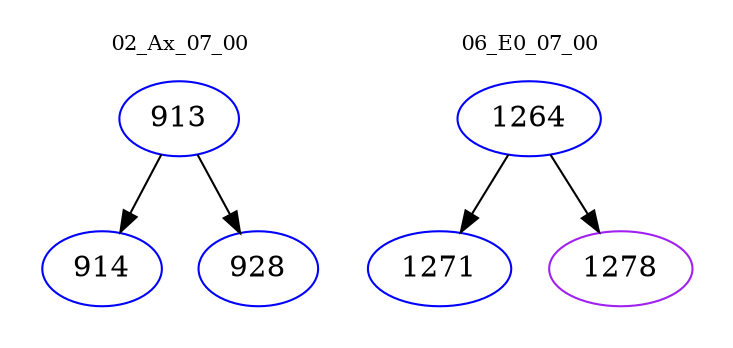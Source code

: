 digraph{
subgraph cluster_0 {
color = white
label = "02_Ax_07_00";
fontsize=10;
T0_913 [label="913", color="blue"]
T0_913 -> T0_914 [color="black"]
T0_914 [label="914", color="blue"]
T0_913 -> T0_928 [color="black"]
T0_928 [label="928", color="blue"]
}
subgraph cluster_1 {
color = white
label = "06_E0_07_00";
fontsize=10;
T1_1264 [label="1264", color="blue"]
T1_1264 -> T1_1271 [color="black"]
T1_1271 [label="1271", color="blue"]
T1_1264 -> T1_1278 [color="black"]
T1_1278 [label="1278", color="purple"]
}
}
